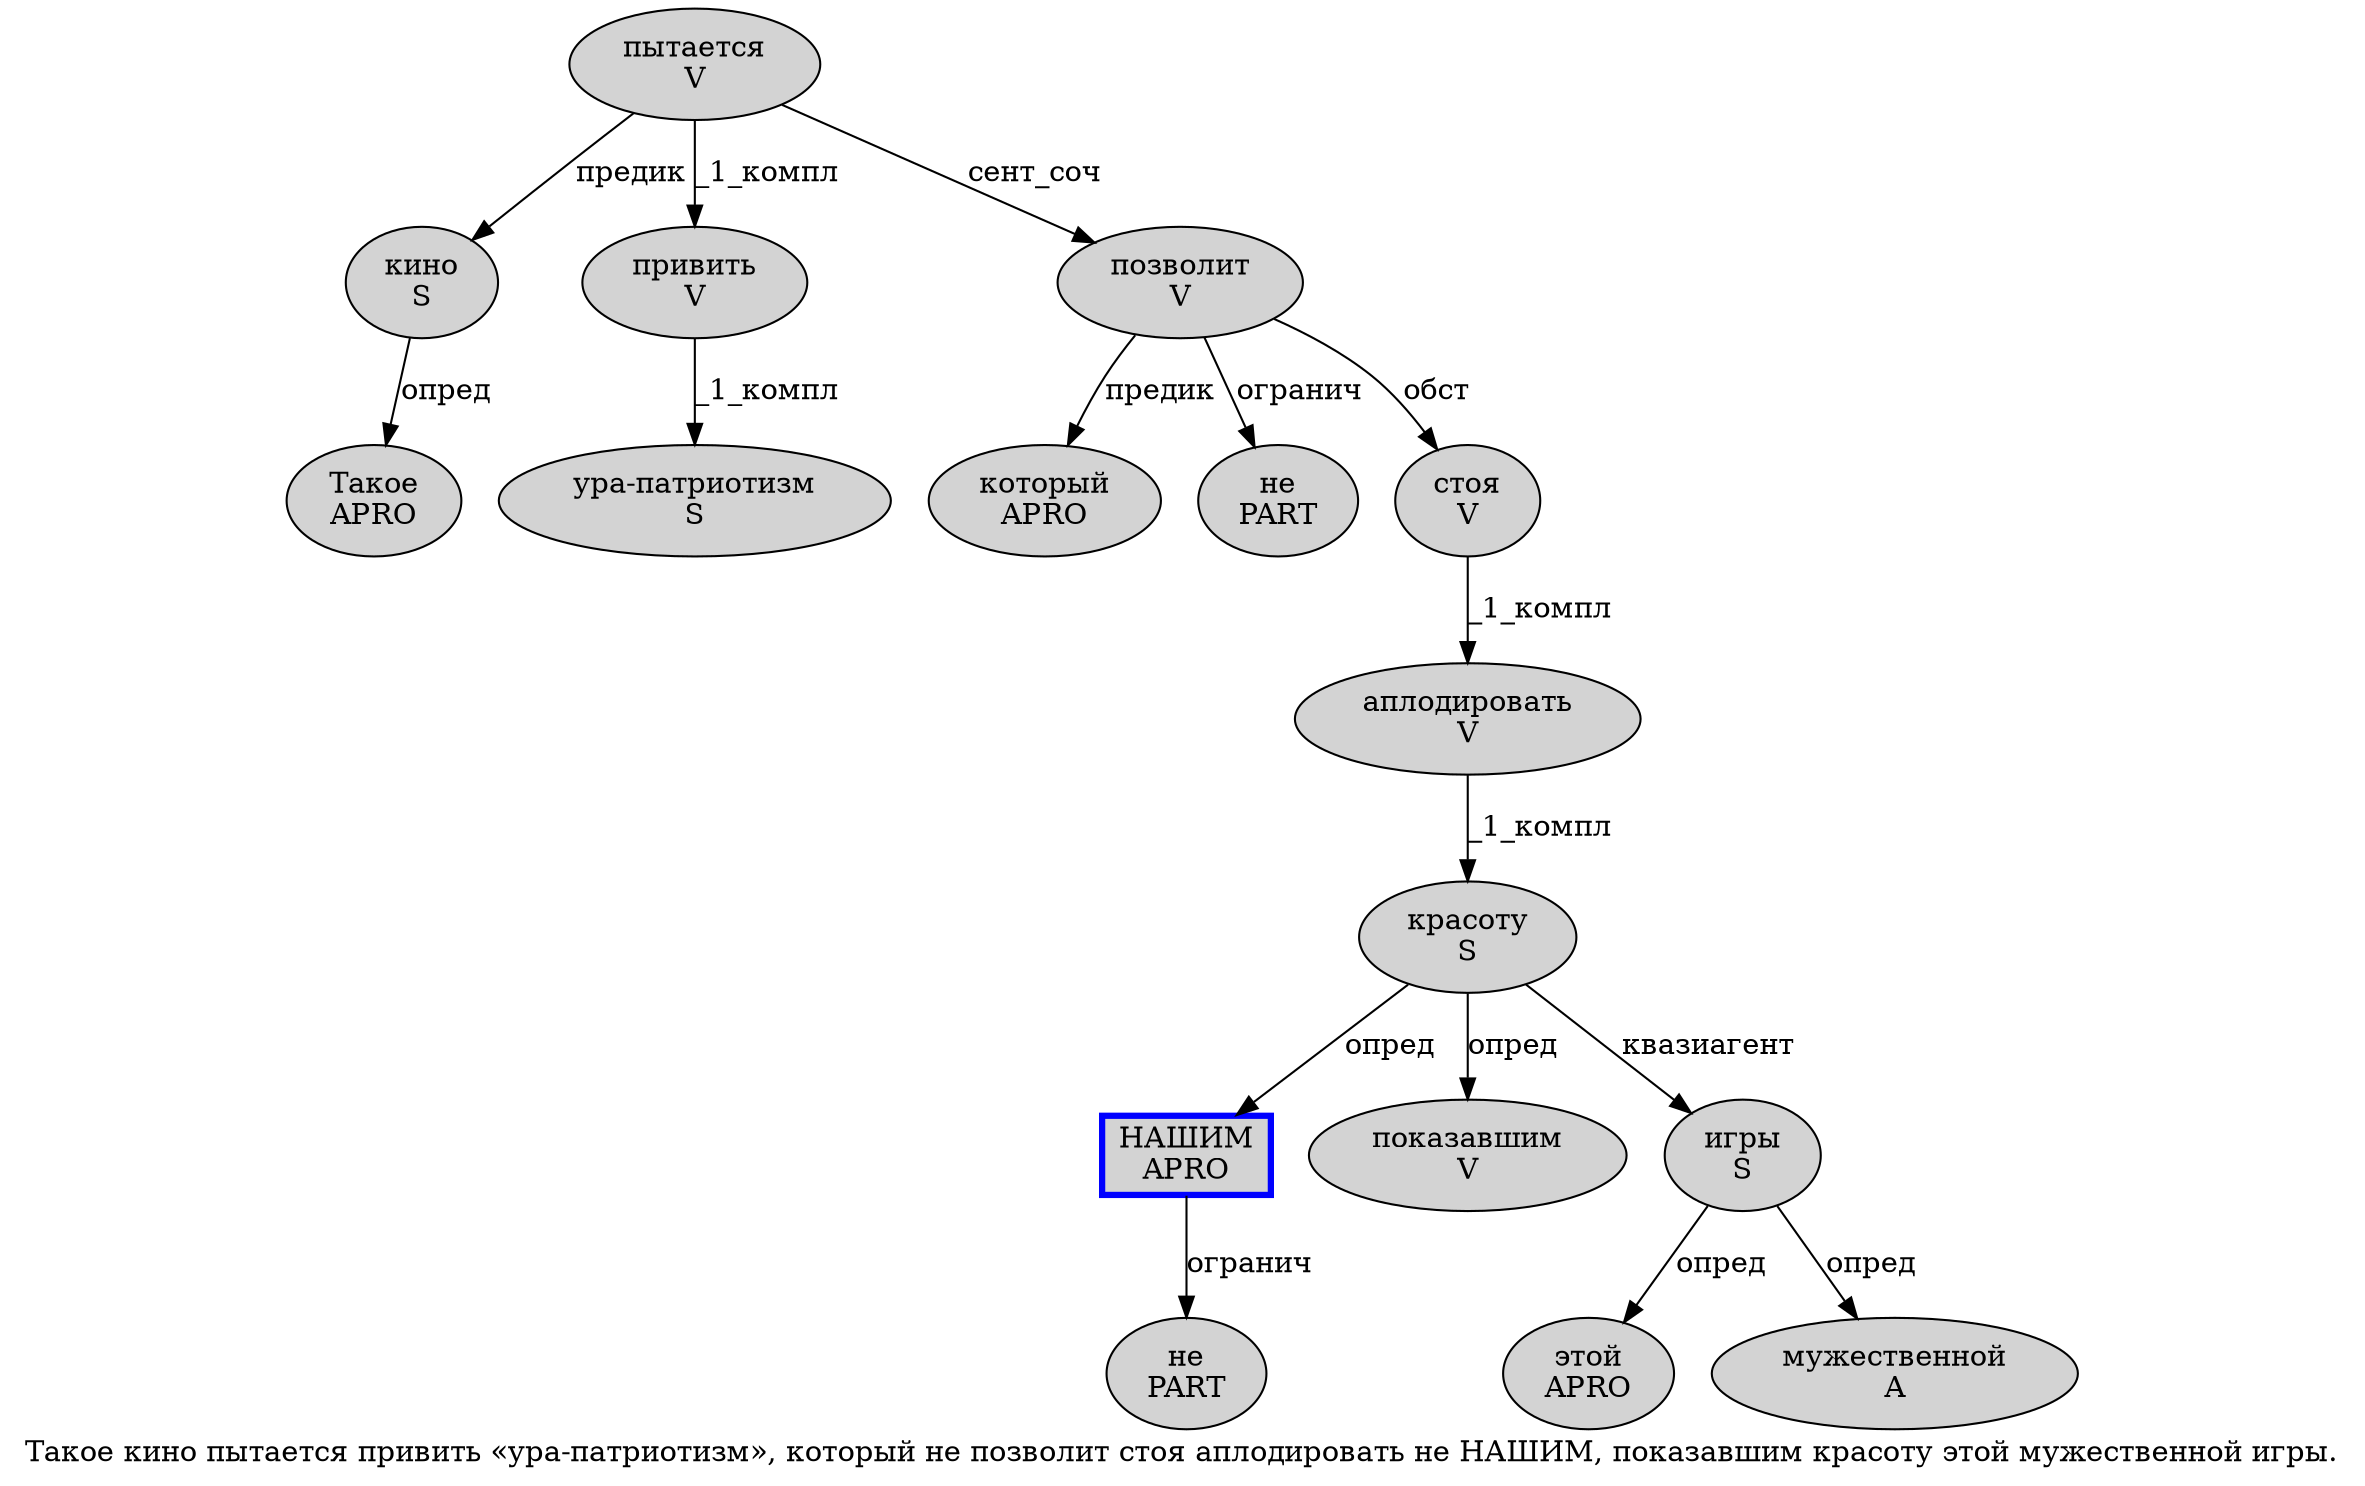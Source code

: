 digraph SENTENCE_3606 {
	graph [label="Такое кино пытается привить «ура-патриотизм», который не позволит стоя аплодировать не НАШИМ, показавшим красоту этой мужественной игры."]
	node [style=filled]
		0 [label="Такое
APRO" color="" fillcolor=lightgray penwidth=1 shape=ellipse]
		1 [label="кино
S" color="" fillcolor=lightgray penwidth=1 shape=ellipse]
		2 [label="пытается
V" color="" fillcolor=lightgray penwidth=1 shape=ellipse]
		3 [label="привить
V" color="" fillcolor=lightgray penwidth=1 shape=ellipse]
		5 [label="ура-патриотизм
S" color="" fillcolor=lightgray penwidth=1 shape=ellipse]
		8 [label="который
APRO" color="" fillcolor=lightgray penwidth=1 shape=ellipse]
		9 [label="не
PART" color="" fillcolor=lightgray penwidth=1 shape=ellipse]
		10 [label="позволит
V" color="" fillcolor=lightgray penwidth=1 shape=ellipse]
		11 [label="стоя
V" color="" fillcolor=lightgray penwidth=1 shape=ellipse]
		12 [label="аплодировать
V" color="" fillcolor=lightgray penwidth=1 shape=ellipse]
		13 [label="не
PART" color="" fillcolor=lightgray penwidth=1 shape=ellipse]
		14 [label="НАШИМ
APRO" color=blue fillcolor=lightgray penwidth=3 shape=box]
		16 [label="показавшим
V" color="" fillcolor=lightgray penwidth=1 shape=ellipse]
		17 [label="красоту
S" color="" fillcolor=lightgray penwidth=1 shape=ellipse]
		18 [label="этой
APRO" color="" fillcolor=lightgray penwidth=1 shape=ellipse]
		19 [label="мужественной
A" color="" fillcolor=lightgray penwidth=1 shape=ellipse]
		20 [label="игры
S" color="" fillcolor=lightgray penwidth=1 shape=ellipse]
			11 -> 12 [label="_1_компл"]
			2 -> 1 [label="предик"]
			2 -> 3 [label="_1_компл"]
			2 -> 10 [label="сент_соч"]
			3 -> 5 [label="_1_компл"]
			14 -> 13 [label="огранич"]
			12 -> 17 [label="_1_компл"]
			17 -> 14 [label="опред"]
			17 -> 16 [label="опред"]
			17 -> 20 [label="квазиагент"]
			10 -> 8 [label="предик"]
			10 -> 9 [label="огранич"]
			10 -> 11 [label="обст"]
			20 -> 18 [label="опред"]
			20 -> 19 [label="опред"]
			1 -> 0 [label="опред"]
}